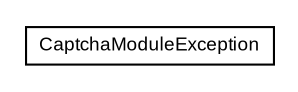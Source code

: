#!/usr/local/bin/dot
#
# Class diagram 
# Generated by UmlGraph version 4.6 (http://www.spinellis.gr/sw/umlgraph)
#

digraph G {
	edge [fontname="arial",fontsize=10,labelfontname="arial",labelfontsize=10];
	node [fontname="arial",fontsize=10,shape=plaintext];
	// com.octo.captcha.module.CaptchaModuleException
	c3139 [label=<<table border="0" cellborder="1" cellspacing="0" cellpadding="2" port="p" href="./CaptchaModuleException.html">
		<tr><td><table border="0" cellspacing="0" cellpadding="1">
			<tr><td> CaptchaModuleException </td></tr>
		</table></td></tr>
		</table>>, fontname="arial", fontcolor="black", fontsize=9.0];
}

